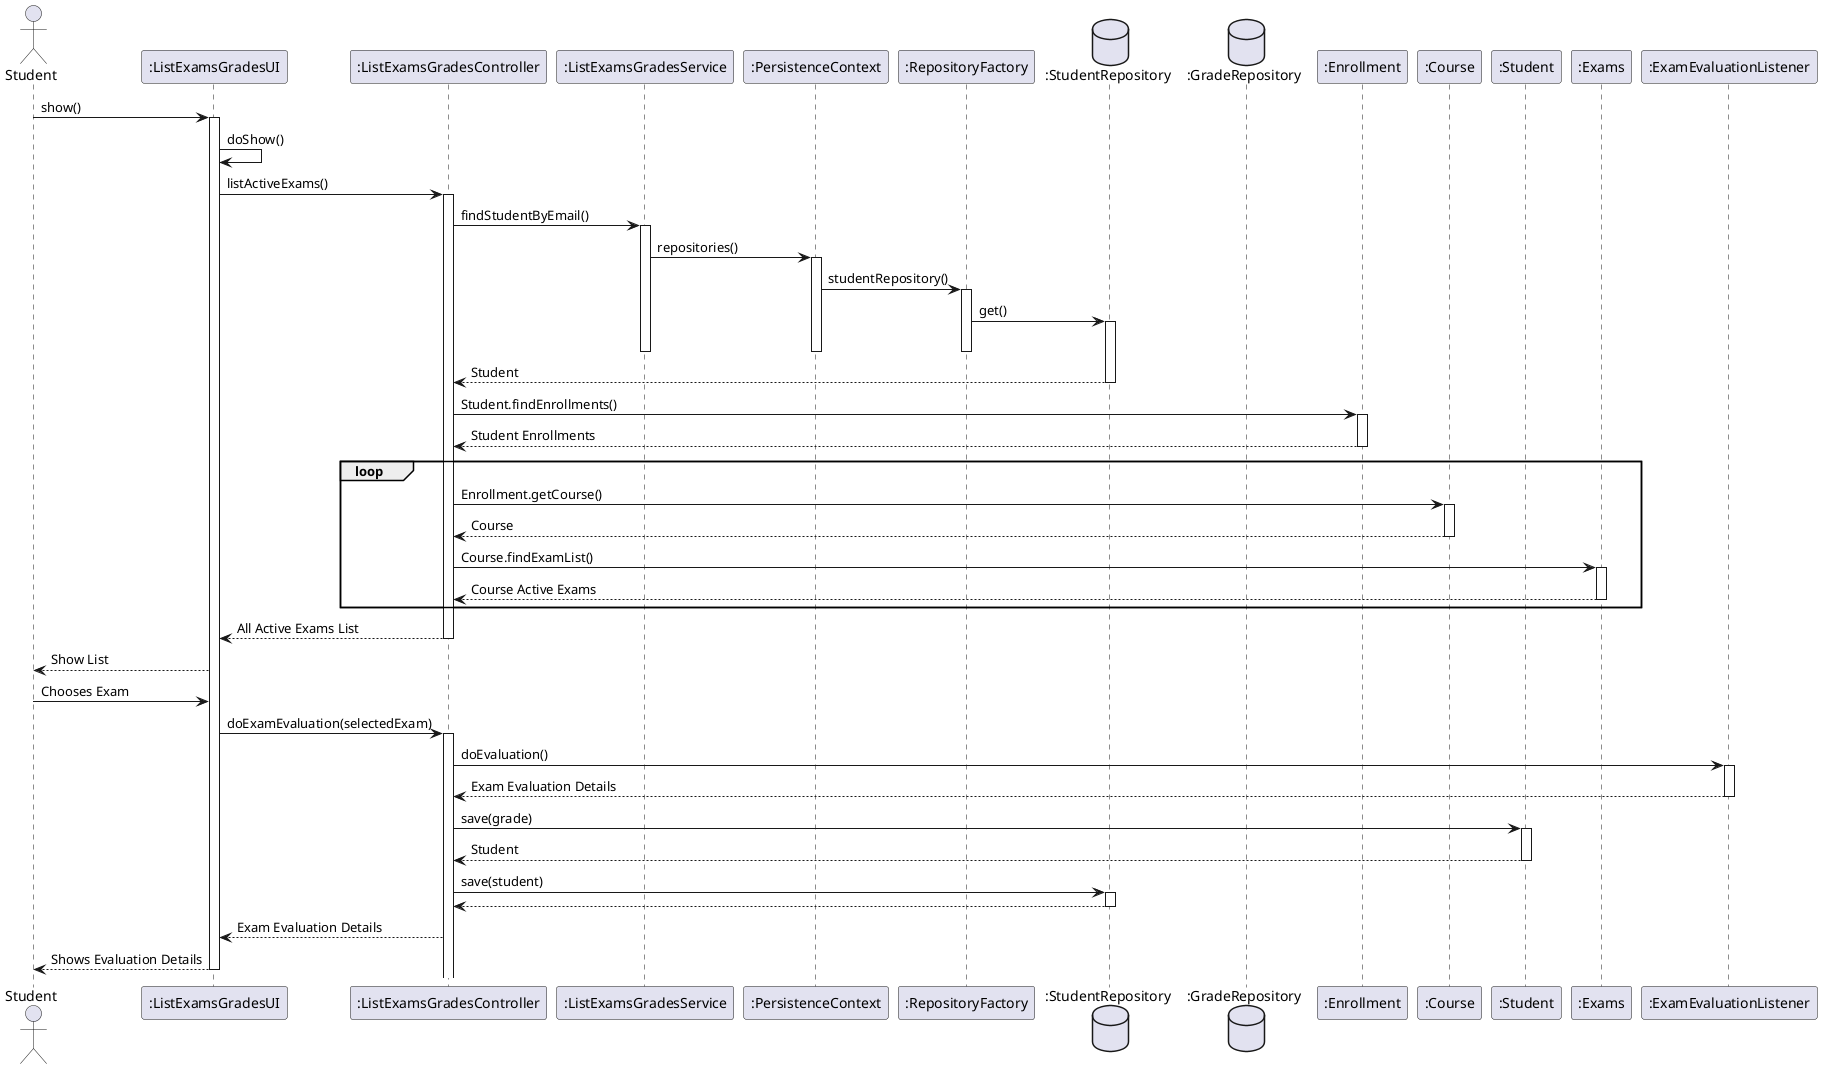@startuml

actor Student as usr
participant ":ListExamsGradesUI" as ui
participant ":ListExamsGradesController" as ctr
participant ":ListExamsGradesService" as serv
participant ":PersistenceContext" as pc
participant ":RepositoryFactory" as rf
database ":StudentRepository" as sr
database ":GradeRepository" as gr
participant ":Enrollment" as er
participant ":Course" as cr
participant ":Student" as st
participant ":Exams" as ex
participant ":ExamEvaluationListener" as eel

usr -> ui : show()

activate ui
ui -> ui : doShow()
ui -> ctr : listActiveExams()

activate ctr
ctr -> serv : findStudentByEmail()

activate serv
serv -> pc : repositories()

activate pc
pc -> rf : studentRepository()

activate rf
rf -> sr : get()
activate sr
deactivate rf
deactivate pc
deactivate serv

sr --> ctr : Student
deactivate sr


ctr -> er : Student.findEnrollments()
activate er
er --> ctr : Student Enrollments
deactivate er

loop

ctr -> cr : Enrollment.getCourse()
activate cr
cr --> ctr : Course
deactivate cr

ctr -> ex : Course.findExamList()
activate ex
ex --> ctr : Course Active Exams
deactivate ex

end

ctr --> ui : All Active Exams List
deactivate ctr

ui --> usr : Show List

usr -> ui : Chooses Exam
ui -> ctr : doExamEvaluation(selectedExam)
activate ctr
ctr -> eel : doEvaluation()
activate eel
eel --> ctr : Exam Evaluation Details
deactivate eel
ctr -> st : save(grade)
activate st
st --> ctr : Student
deactivate st
ctr -> sr : save(student)
activate sr
sr --> ctr
deactivate sr
ctr --> ui : Exam Evaluation Details
ui --> usr : Shows Evaluation Details
deactivate ui

@enduml